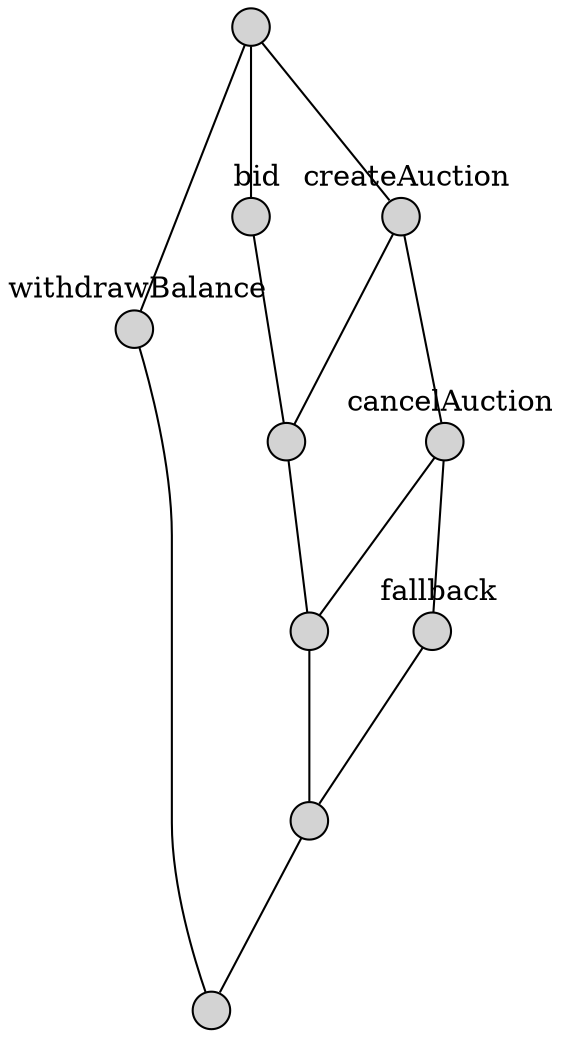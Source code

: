 // <Lattice object of 2 atoms 10 concepts 3 coatoms at 0x7ff8a46bbe80>
digraph Lattice {
	node [label="" shape=circle style=filled width=.25]
	edge [dir=none labeldistance=1.5 minlen=2]
	c0
	c1
	c1 -> c1 [color=transparent headlabel="" labelangle=270]
	c1 -> c0
	c2
	c2 -> c2 [color=transparent headlabel="" labelangle=270]
	c2 -> c2 [color=transparent labelangle=90 taillabel=withdrawBalance]
	c2 -> c0
	c3
	c3 -> c3 [color=transparent headlabel="" labelangle=270]
	c3 -> c3 [color=transparent labelangle=90 taillabel=fallback]
	c3 -> c1
	c4
	c4 -> c4 [color=transparent headlabel="" labelangle=270]
	c4 -> c1
	c5
	c5 -> c5 [color=transparent headlabel="" labelangle=270]
	c5 -> c4
	c6
	c6 -> c6 [color=transparent headlabel="" labelangle=270]
	c6 -> c6 [color=transparent labelangle=90 taillabel=bid]
	c6 -> c5
	c7
	c7 -> c7 [color=transparent headlabel="" labelangle=270]
	c7 -> c7 [color=transparent labelangle=90 taillabel=cancelAuction]
	c7 -> c3
	c7 -> c4
	c8
	c8 -> c8 [color=transparent headlabel="" labelangle=270]
	c8 -> c8 [color=transparent labelangle=90 taillabel=createAuction]
	c8 -> c5
	c8 -> c7
	c9
	c9 -> c2
	c9 -> c6
	c9 -> c8
}
